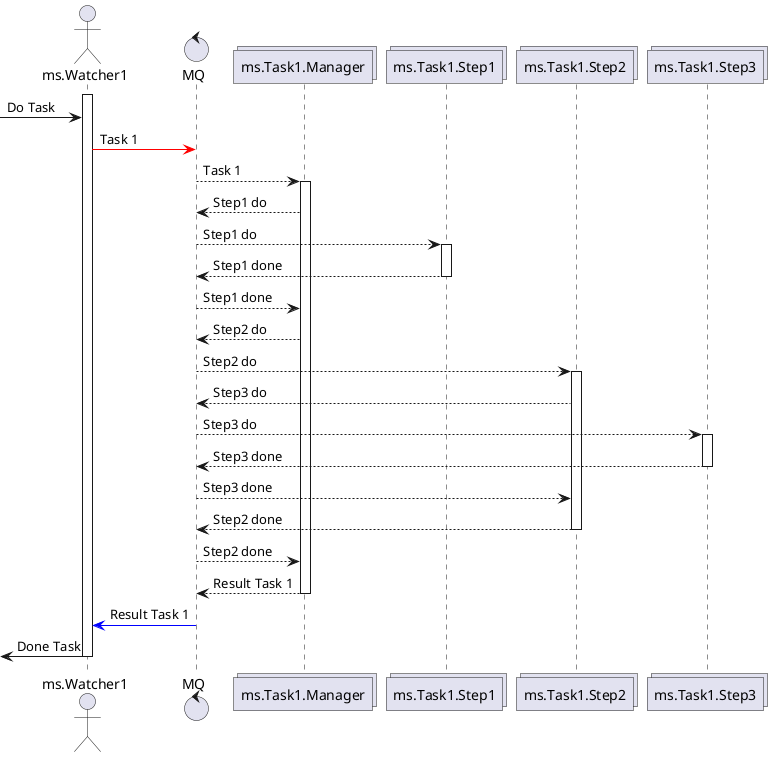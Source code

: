@startuml
' allow_mixing
' package Support {


actor ms.Watcher1
control MQ

collections ms.Task1.Manager
collections ms.Task1.Step1
collections ms.Task1.Step2
collections ms.Task1.Step3

activate ms.Watcher1

[-> ms.Watcher1: Do Task
ms.Watcher1 -[#red]> MQ : Task 1


MQ --> ms.Task1.Manager : Task 1

activate ms.Task1.Manager


MQ <-- ms.Task1.Manager   : Step1 do
    MQ --> ms.Task1.Step1 : Step1 do
    activate ms.Task1.Step1
    MQ <-- ms.Task1.Step1 : Step1 done
    deactivate ms.Task1.Step1
MQ --> ms.Task1.Manager   : Step1 done



MQ <-- ms.Task1.Manager   : Step2 do
    MQ --> ms.Task1.Step2 : Step2 do
    activate ms.Task1.Step2

    MQ <-- ms.Task1.Step2     : Step3 do
        MQ --> ms.Task1.Step3 : Step3 do
        activate ms.Task1.Step3
        MQ <-- ms.Task1.Step3 : Step3 done
        deactivate ms.Task1.Step3
        MQ --> ms.Task1.Step2 : Step3 done
    MQ <-- ms.Task1.Step2 : Step2 done
    deactivate ms.Task1.Step2
MQ -->ms.Task1.Manager : Step2 done


MQ <-- ms.Task1.Manager : Result Task 1
deactivate ms.Task1.Manager

ms.Watcher1 <[#blue]- MQ : Result Task 1
<- ms.Watcher1 : Done Task
deactivate ms.Watcher1

@enduml